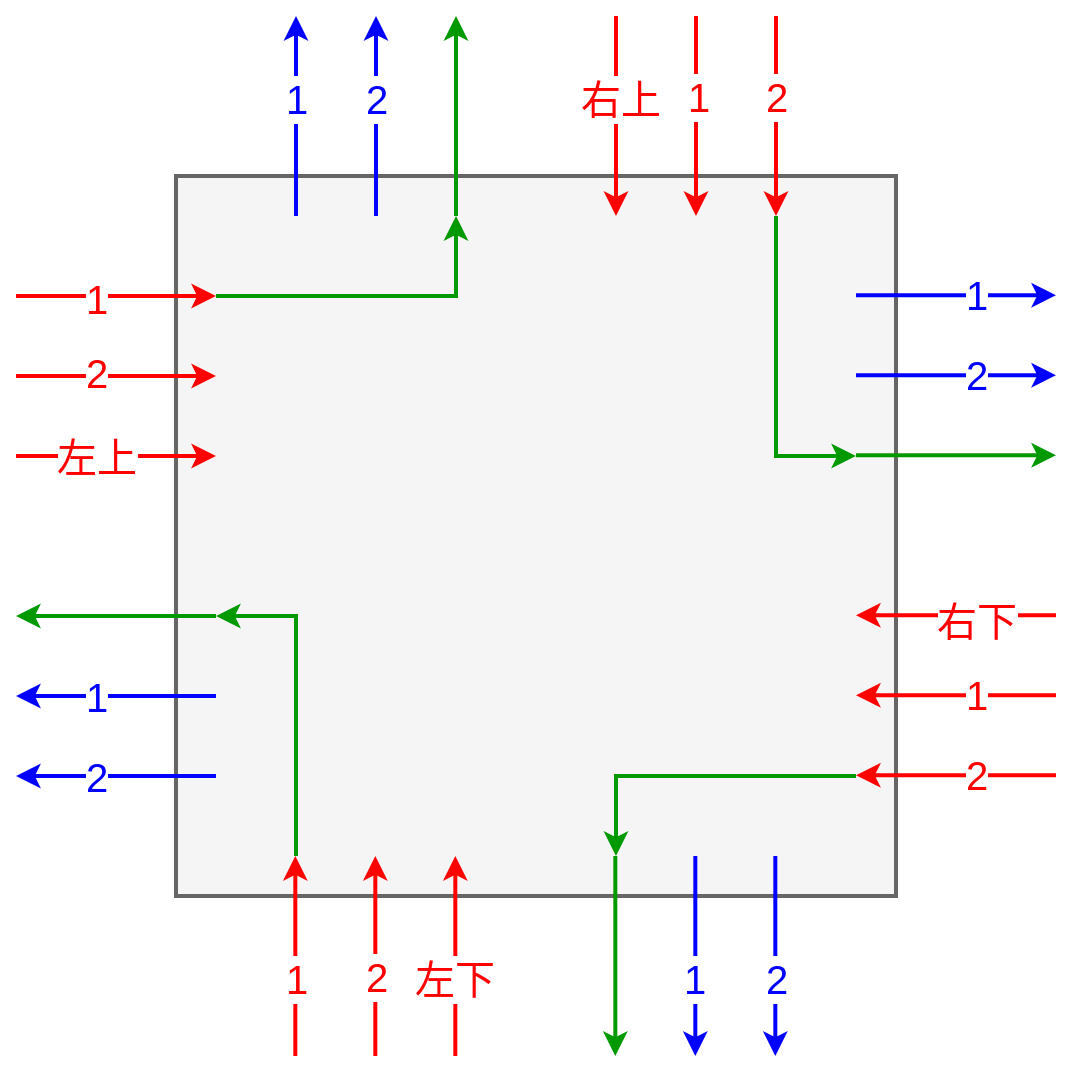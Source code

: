 <mxfile version="15.9.4" type="github">
  <diagram id="34U3bB2nn1moleNT7o-H" name="Page-1">
    <mxGraphModel dx="981" dy="519" grid="1" gridSize="10" guides="1" tooltips="1" connect="1" arrows="1" fold="1" page="1" pageScale="1" pageWidth="827" pageHeight="1169" math="0" shadow="0">
      <root>
        <mxCell id="0" />
        <mxCell id="1" parent="0" />
        <mxCell id="B3VE4itMxpxUhw1qKuWX-1" value="" style="rounded=0;whiteSpace=wrap;html=1;strokeWidth=2;fillColor=#f5f5f5;fontColor=#333333;strokeColor=#666666;" vertex="1" parent="1">
          <mxGeometry x="200" y="160" width="360" height="360" as="geometry" />
        </mxCell>
        <mxCell id="B3VE4itMxpxUhw1qKuWX-2" value="" style="endArrow=classic;html=1;rounded=0;fillColor=#f8cecc;strokeColor=#FF0000;strokeWidth=2;" edge="1" parent="1">
          <mxGeometry width="50" height="50" relative="1" as="geometry">
            <mxPoint x="120" y="220" as="sourcePoint" />
            <mxPoint x="220" y="220" as="targetPoint" />
          </mxGeometry>
        </mxCell>
        <mxCell id="B3VE4itMxpxUhw1qKuWX-30" value="1" style="edgeLabel;html=1;align=center;verticalAlign=middle;resizable=0;points=[];fontSize=20;fontColor=#FF0000;" vertex="1" connectable="0" parent="B3VE4itMxpxUhw1qKuWX-2">
          <mxGeometry x="-0.55" y="-1" relative="1" as="geometry">
            <mxPoint x="17" as="offset" />
          </mxGeometry>
        </mxCell>
        <mxCell id="B3VE4itMxpxUhw1qKuWX-3" value="" style="endArrow=classic;html=1;rounded=0;fillColor=#f8cecc;strokeColor=#FF0000;strokeWidth=2;" edge="1" parent="1">
          <mxGeometry width="50" height="50" relative="1" as="geometry">
            <mxPoint x="120" y="260" as="sourcePoint" />
            <mxPoint x="220" y="260" as="targetPoint" />
          </mxGeometry>
        </mxCell>
        <mxCell id="B3VE4itMxpxUhw1qKuWX-31" value="&lt;div style=&quot;font-size: 20px;&quot;&gt;2&lt;/div&gt;" style="edgeLabel;html=1;align=center;verticalAlign=middle;resizable=0;points=[];fontSize=20;fontColor=#FF0000;" vertex="1" connectable="0" parent="B3VE4itMxpxUhw1qKuWX-3">
          <mxGeometry x="-0.5" y="2" relative="1" as="geometry">
            <mxPoint x="15" as="offset" />
          </mxGeometry>
        </mxCell>
        <mxCell id="B3VE4itMxpxUhw1qKuWX-4" value="" style="endArrow=classic;html=1;rounded=0;fillColor=#f8cecc;strokeColor=#FF0000;strokeWidth=2;" edge="1" parent="1">
          <mxGeometry width="50" height="50" relative="1" as="geometry">
            <mxPoint x="120" y="300" as="sourcePoint" />
            <mxPoint x="220" y="300" as="targetPoint" />
          </mxGeometry>
        </mxCell>
        <mxCell id="B3VE4itMxpxUhw1qKuWX-32" value="左上" style="edgeLabel;html=1;align=center;verticalAlign=middle;resizable=0;points=[];fontSize=20;fontColor=#FF0000;" vertex="1" connectable="0" parent="B3VE4itMxpxUhw1qKuWX-4">
          <mxGeometry x="-0.523" relative="1" as="geometry">
            <mxPoint x="16" as="offset" />
          </mxGeometry>
        </mxCell>
        <mxCell id="B3VE4itMxpxUhw1qKuWX-5" value="" style="endArrow=classic;html=1;rounded=0;strokeColor=#009900;strokeWidth=2;" edge="1" parent="1">
          <mxGeometry width="50" height="50" relative="1" as="geometry">
            <mxPoint x="220" y="380" as="sourcePoint" />
            <mxPoint x="120" y="380" as="targetPoint" />
          </mxGeometry>
        </mxCell>
        <mxCell id="B3VE4itMxpxUhw1qKuWX-6" value="" style="endArrow=classic;html=1;rounded=0;fillColor=#d5e8d4;strokeColor=#0000FF;strokeWidth=2;" edge="1" parent="1">
          <mxGeometry width="50" height="50" relative="1" as="geometry">
            <mxPoint x="220" y="420" as="sourcePoint" />
            <mxPoint x="120" y="420" as="targetPoint" />
          </mxGeometry>
        </mxCell>
        <mxCell id="B3VE4itMxpxUhw1qKuWX-33" value="1" style="edgeLabel;html=1;align=center;verticalAlign=middle;resizable=0;points=[];fontSize=20;fontColor=#0000FF;" vertex="1" connectable="0" parent="B3VE4itMxpxUhw1qKuWX-6">
          <mxGeometry x="0.399" relative="1" as="geometry">
            <mxPoint x="10" as="offset" />
          </mxGeometry>
        </mxCell>
        <mxCell id="B3VE4itMxpxUhw1qKuWX-7" value="" style="endArrow=classic;html=1;rounded=0;fillColor=#d5e8d4;strokeColor=#0000FF;strokeWidth=2;" edge="1" parent="1">
          <mxGeometry width="50" height="50" relative="1" as="geometry">
            <mxPoint x="220" y="460" as="sourcePoint" />
            <mxPoint x="120" y="460" as="targetPoint" />
          </mxGeometry>
        </mxCell>
        <mxCell id="B3VE4itMxpxUhw1qKuWX-34" value="2" style="edgeLabel;html=1;align=center;verticalAlign=middle;resizable=0;points=[];fontSize=20;fontColor=#0000FF;" vertex="1" connectable="0" parent="B3VE4itMxpxUhw1qKuWX-7">
          <mxGeometry x="0.372" relative="1" as="geometry">
            <mxPoint x="8" as="offset" />
          </mxGeometry>
        </mxCell>
        <mxCell id="B3VE4itMxpxUhw1qKuWX-8" value="" style="endArrow=classic;html=1;rounded=0;fillColor=#d5e8d4;strokeColor=#0000FF;strokeWidth=2;" edge="1" parent="1">
          <mxGeometry width="50" height="50" relative="1" as="geometry">
            <mxPoint x="540" y="219.66" as="sourcePoint" />
            <mxPoint x="640" y="219.66" as="targetPoint" />
          </mxGeometry>
        </mxCell>
        <mxCell id="B3VE4itMxpxUhw1qKuWX-35" value="1" style="edgeLabel;html=1;align=center;verticalAlign=middle;resizable=0;points=[];fontSize=20;fontColor=#0000FF;" vertex="1" connectable="0" parent="B3VE4itMxpxUhw1qKuWX-8">
          <mxGeometry x="0.208" y="1" relative="1" as="geometry">
            <mxPoint x="-1" as="offset" />
          </mxGeometry>
        </mxCell>
        <mxCell id="B3VE4itMxpxUhw1qKuWX-9" value="" style="endArrow=classic;html=1;rounded=0;fillColor=#d5e8d4;strokeColor=#0000FF;strokeWidth=2;" edge="1" parent="1">
          <mxGeometry width="50" height="50" relative="1" as="geometry">
            <mxPoint x="540" y="259.66" as="sourcePoint" />
            <mxPoint x="640" y="259.66" as="targetPoint" />
          </mxGeometry>
        </mxCell>
        <mxCell id="B3VE4itMxpxUhw1qKuWX-36" value="2" style="edgeLabel;html=1;align=center;verticalAlign=middle;resizable=0;points=[];fontSize=20;fontColor=#0000FF;" vertex="1" connectable="0" parent="B3VE4itMxpxUhw1qKuWX-9">
          <mxGeometry x="0.194" y="1" relative="1" as="geometry">
            <mxPoint as="offset" />
          </mxGeometry>
        </mxCell>
        <mxCell id="B3VE4itMxpxUhw1qKuWX-10" value="" style="endArrow=classic;html=1;rounded=0;strokeColor=#009900;strokeWidth=2;" edge="1" parent="1">
          <mxGeometry width="50" height="50" relative="1" as="geometry">
            <mxPoint x="540" y="299.66" as="sourcePoint" />
            <mxPoint x="640" y="299.66" as="targetPoint" />
          </mxGeometry>
        </mxCell>
        <mxCell id="B3VE4itMxpxUhw1qKuWX-11" value="" style="endArrow=classic;html=1;rounded=0;strokeColor=#FF0000;strokeWidth=2;" edge="1" parent="1">
          <mxGeometry width="50" height="50" relative="1" as="geometry">
            <mxPoint x="640" y="379.66" as="sourcePoint" />
            <mxPoint x="540" y="379.66" as="targetPoint" />
          </mxGeometry>
        </mxCell>
        <mxCell id="B3VE4itMxpxUhw1qKuWX-37" value="右下" style="edgeLabel;html=1;align=center;verticalAlign=middle;resizable=0;points=[];fontSize=20;fontColor=#FF0000;" vertex="1" connectable="0" parent="B3VE4itMxpxUhw1qKuWX-11">
          <mxGeometry x="-0.221" y="2" relative="1" as="geometry">
            <mxPoint x="-1" as="offset" />
          </mxGeometry>
        </mxCell>
        <mxCell id="B3VE4itMxpxUhw1qKuWX-12" value="" style="endArrow=classic;html=1;rounded=0;strokeColor=#FF0000;strokeWidth=2;" edge="1" parent="1">
          <mxGeometry width="50" height="50" relative="1" as="geometry">
            <mxPoint x="640" y="419.66" as="sourcePoint" />
            <mxPoint x="540" y="419.66" as="targetPoint" />
          </mxGeometry>
        </mxCell>
        <mxCell id="B3VE4itMxpxUhw1qKuWX-38" value="1" style="edgeLabel;html=1;align=center;verticalAlign=middle;resizable=0;points=[];fontSize=20;fontColor=#FF0000;" vertex="1" connectable="0" parent="B3VE4itMxpxUhw1qKuWX-12">
          <mxGeometry x="-0.277" y="-1" relative="1" as="geometry">
            <mxPoint x="-4" as="offset" />
          </mxGeometry>
        </mxCell>
        <mxCell id="B3VE4itMxpxUhw1qKuWX-13" value="" style="endArrow=classic;html=1;rounded=0;strokeColor=#FF0000;strokeWidth=2;" edge="1" parent="1">
          <mxGeometry width="50" height="50" relative="1" as="geometry">
            <mxPoint x="640" y="459.66" as="sourcePoint" />
            <mxPoint x="540" y="459.66" as="targetPoint" />
          </mxGeometry>
        </mxCell>
        <mxCell id="B3VE4itMxpxUhw1qKuWX-39" value="2" style="edgeLabel;html=1;align=center;verticalAlign=middle;resizable=0;points=[];fontSize=20;fontColor=#FF0000;" vertex="1" connectable="0" parent="B3VE4itMxpxUhw1qKuWX-13">
          <mxGeometry x="-0.277" y="-1" relative="1" as="geometry">
            <mxPoint x="-4" as="offset" />
          </mxGeometry>
        </mxCell>
        <mxCell id="B3VE4itMxpxUhw1qKuWX-14" value="" style="endArrow=classic;html=1;rounded=0;fillColor=#d5e8d4;strokeColor=#0000FF;strokeWidth=2;" edge="1" parent="1">
          <mxGeometry width="50" height="50" relative="1" as="geometry">
            <mxPoint x="260" y="180" as="sourcePoint" />
            <mxPoint x="260" y="80" as="targetPoint" />
          </mxGeometry>
        </mxCell>
        <mxCell id="B3VE4itMxpxUhw1qKuWX-45" value="1" style="edgeLabel;html=1;align=center;verticalAlign=middle;resizable=0;points=[];fontSize=20;fontColor=#0000FF;" vertex="1" connectable="0" parent="B3VE4itMxpxUhw1qKuWX-14">
          <mxGeometry x="0.166" y="2" relative="1" as="geometry">
            <mxPoint x="2" y="-1" as="offset" />
          </mxGeometry>
        </mxCell>
        <mxCell id="B3VE4itMxpxUhw1qKuWX-15" value="" style="endArrow=classic;html=1;rounded=0;fillColor=#d5e8d4;strokeColor=#0000FF;strokeWidth=2;" edge="1" parent="1">
          <mxGeometry width="50" height="50" relative="1" as="geometry">
            <mxPoint x="300" y="180" as="sourcePoint" />
            <mxPoint x="300" y="80" as="targetPoint" />
          </mxGeometry>
        </mxCell>
        <mxCell id="B3VE4itMxpxUhw1qKuWX-46" value="2" style="edgeLabel;html=1;align=center;verticalAlign=middle;resizable=0;points=[];fontSize=20;fontColor=#0000FF;" vertex="1" connectable="0" parent="B3VE4itMxpxUhw1qKuWX-15">
          <mxGeometry x="0.235" y="2" relative="1" as="geometry">
            <mxPoint x="2" y="2" as="offset" />
          </mxGeometry>
        </mxCell>
        <mxCell id="B3VE4itMxpxUhw1qKuWX-16" value="" style="endArrow=classic;html=1;rounded=0;fillColor=#f8cecc;strokeColor=#009900;strokeWidth=2;" edge="1" parent="1">
          <mxGeometry width="50" height="50" relative="1" as="geometry">
            <mxPoint x="340" y="180" as="sourcePoint" />
            <mxPoint x="340" y="80" as="targetPoint" />
          </mxGeometry>
        </mxCell>
        <mxCell id="B3VE4itMxpxUhw1qKuWX-17" value="" style="endArrow=classic;html=1;rounded=0;strokeColor=#FF0000;strokeWidth=2;" edge="1" parent="1">
          <mxGeometry width="50" height="50" relative="1" as="geometry">
            <mxPoint x="420" y="80" as="sourcePoint" />
            <mxPoint x="420" y="180" as="targetPoint" />
          </mxGeometry>
        </mxCell>
        <mxCell id="B3VE4itMxpxUhw1qKuWX-47" value="右上" style="edgeLabel;html=1;align=center;verticalAlign=middle;resizable=0;points=[];fontSize=20;fontColor=#FF0000;" vertex="1" connectable="0" parent="B3VE4itMxpxUhw1qKuWX-17">
          <mxGeometry x="-0.166" y="-2" relative="1" as="geometry">
            <mxPoint x="4" y="-1" as="offset" />
          </mxGeometry>
        </mxCell>
        <mxCell id="B3VE4itMxpxUhw1qKuWX-18" value="" style="endArrow=classic;html=1;rounded=0;strokeColor=#FF0000;strokeWidth=2;" edge="1" parent="1">
          <mxGeometry width="50" height="50" relative="1" as="geometry">
            <mxPoint x="460" y="80" as="sourcePoint" />
            <mxPoint x="460" y="180" as="targetPoint" />
          </mxGeometry>
        </mxCell>
        <mxCell id="B3VE4itMxpxUhw1qKuWX-48" value="1" style="edgeLabel;html=1;align=center;verticalAlign=middle;resizable=0;points=[];fontSize=20;fontColor=#FF0000;" vertex="1" connectable="0" parent="B3VE4itMxpxUhw1qKuWX-18">
          <mxGeometry x="-0.18" y="-1" relative="1" as="geometry">
            <mxPoint x="2" y="-1" as="offset" />
          </mxGeometry>
        </mxCell>
        <mxCell id="B3VE4itMxpxUhw1qKuWX-19" value="" style="endArrow=classic;html=1;rounded=0;strokeColor=#FF0000;strokeWidth=2;" edge="1" parent="1">
          <mxGeometry width="50" height="50" relative="1" as="geometry">
            <mxPoint x="500" y="80" as="sourcePoint" />
            <mxPoint x="500" y="180" as="targetPoint" />
          </mxGeometry>
        </mxCell>
        <mxCell id="B3VE4itMxpxUhw1qKuWX-49" value="2" style="edgeLabel;html=1;align=center;verticalAlign=middle;resizable=0;points=[];fontSize=20;fontColor=#FF0000;" vertex="1" connectable="0" parent="B3VE4itMxpxUhw1qKuWX-19">
          <mxGeometry x="-0.221" y="-2" relative="1" as="geometry">
            <mxPoint x="2" y="1" as="offset" />
          </mxGeometry>
        </mxCell>
        <mxCell id="B3VE4itMxpxUhw1qKuWX-20" value="" style="endArrow=classic;html=1;rounded=0;strokeColor=#FF0000;strokeWidth=2;" edge="1" parent="1">
          <mxGeometry width="50" height="50" relative="1" as="geometry">
            <mxPoint x="259.66" y="600" as="sourcePoint" />
            <mxPoint x="259.66" y="500" as="targetPoint" />
          </mxGeometry>
        </mxCell>
        <mxCell id="B3VE4itMxpxUhw1qKuWX-40" value="1" style="edgeLabel;html=1;align=center;verticalAlign=middle;resizable=0;points=[];fontSize=20;fontColor=#FF0000;" vertex="1" connectable="0" parent="B3VE4itMxpxUhw1qKuWX-20">
          <mxGeometry x="-0.413" relative="1" as="geometry">
            <mxPoint y="-10" as="offset" />
          </mxGeometry>
        </mxCell>
        <mxCell id="B3VE4itMxpxUhw1qKuWX-21" value="" style="endArrow=classic;html=1;rounded=0;strokeColor=#FF0000;strokeWidth=2;" edge="1" parent="1">
          <mxGeometry width="50" height="50" relative="1" as="geometry">
            <mxPoint x="299.66" y="600" as="sourcePoint" />
            <mxPoint x="299.66" y="500" as="targetPoint" />
          </mxGeometry>
        </mxCell>
        <mxCell id="B3VE4itMxpxUhw1qKuWX-41" value="2" style="edgeLabel;html=1;align=center;verticalAlign=middle;resizable=0;points=[];fontSize=20;fontColor=#FF0000;" vertex="1" connectable="0" parent="B3VE4itMxpxUhw1qKuWX-21">
          <mxGeometry x="-0.358" y="3" relative="1" as="geometry">
            <mxPoint x="3" y="-8" as="offset" />
          </mxGeometry>
        </mxCell>
        <mxCell id="B3VE4itMxpxUhw1qKuWX-22" value="" style="endArrow=classic;html=1;rounded=0;strokeColor=#FF0000;strokeWidth=2;" edge="1" parent="1">
          <mxGeometry width="50" height="50" relative="1" as="geometry">
            <mxPoint x="339.66" y="600" as="sourcePoint" />
            <mxPoint x="339.66" y="500" as="targetPoint" />
          </mxGeometry>
        </mxCell>
        <mxCell id="B3VE4itMxpxUhw1qKuWX-42" value="左下" style="edgeLabel;html=1;align=center;verticalAlign=middle;resizable=0;points=[];fontSize=20;fontColor=#FF0000;" vertex="1" connectable="0" parent="B3VE4itMxpxUhw1qKuWX-22">
          <mxGeometry x="-0.289" y="1" relative="1" as="geometry">
            <mxPoint y="-4" as="offset" />
          </mxGeometry>
        </mxCell>
        <mxCell id="B3VE4itMxpxUhw1qKuWX-23" value="" style="endArrow=classic;html=1;rounded=0;strokeColor=#009900;strokeWidth=2;" edge="1" parent="1">
          <mxGeometry width="50" height="50" relative="1" as="geometry">
            <mxPoint x="419.66" y="500" as="sourcePoint" />
            <mxPoint x="419.66" y="600" as="targetPoint" />
          </mxGeometry>
        </mxCell>
        <mxCell id="B3VE4itMxpxUhw1qKuWX-24" value="" style="endArrow=classic;html=1;rounded=0;fillColor=#d5e8d4;strokeColor=#0000FF;strokeWidth=2;" edge="1" parent="1">
          <mxGeometry width="50" height="50" relative="1" as="geometry">
            <mxPoint x="459.66" y="500" as="sourcePoint" />
            <mxPoint x="459.66" y="600" as="targetPoint" />
          </mxGeometry>
        </mxCell>
        <mxCell id="B3VE4itMxpxUhw1qKuWX-43" value="1" style="edgeLabel;html=1;align=center;verticalAlign=middle;resizable=0;points=[];fontSize=20;fontColor=#0000FF;" vertex="1" connectable="0" parent="B3VE4itMxpxUhw1qKuWX-24">
          <mxGeometry x="0.275" y="-1" relative="1" as="geometry">
            <mxPoint y="-3" as="offset" />
          </mxGeometry>
        </mxCell>
        <mxCell id="B3VE4itMxpxUhw1qKuWX-25" value="" style="endArrow=classic;html=1;rounded=0;fillColor=#d5e8d4;strokeColor=#0000FF;strokeWidth=2;" edge="1" parent="1">
          <mxGeometry width="50" height="50" relative="1" as="geometry">
            <mxPoint x="499.66" y="500" as="sourcePoint" />
            <mxPoint x="499.66" y="600" as="targetPoint" />
          </mxGeometry>
        </mxCell>
        <mxCell id="B3VE4itMxpxUhw1qKuWX-44" value="2" style="edgeLabel;html=1;align=center;verticalAlign=middle;resizable=0;points=[];fontSize=20;fontColor=#0000FF;" vertex="1" connectable="0" parent="B3VE4itMxpxUhw1qKuWX-25">
          <mxGeometry x="0.234" y="-3" relative="1" as="geometry">
            <mxPoint x="3" y="-1" as="offset" />
          </mxGeometry>
        </mxCell>
        <mxCell id="B3VE4itMxpxUhw1qKuWX-26" value="" style="endArrow=classic;html=1;rounded=0;fillColor=#f8cecc;strokeColor=#009900;strokeWidth=2;" edge="1" parent="1">
          <mxGeometry width="50" height="50" relative="1" as="geometry">
            <mxPoint x="220" y="220" as="sourcePoint" />
            <mxPoint x="340" y="180" as="targetPoint" />
            <Array as="points">
              <mxPoint x="340" y="220" />
            </Array>
          </mxGeometry>
        </mxCell>
        <mxCell id="B3VE4itMxpxUhw1qKuWX-27" value="" style="endArrow=classic;html=1;rounded=0;strokeColor=#009900;strokeWidth=2;" edge="1" parent="1">
          <mxGeometry width="50" height="50" relative="1" as="geometry">
            <mxPoint x="500" y="180" as="sourcePoint" />
            <mxPoint x="540" y="300" as="targetPoint" />
            <Array as="points">
              <mxPoint x="500" y="300" />
            </Array>
          </mxGeometry>
        </mxCell>
        <mxCell id="B3VE4itMxpxUhw1qKuWX-28" value="" style="endArrow=classic;html=1;rounded=0;strokeColor=#009900;strokeWidth=2;" edge="1" parent="1">
          <mxGeometry width="50" height="50" relative="1" as="geometry">
            <mxPoint x="540" y="460" as="sourcePoint" />
            <mxPoint x="420" y="500" as="targetPoint" />
            <Array as="points">
              <mxPoint x="420" y="460" />
            </Array>
          </mxGeometry>
        </mxCell>
        <mxCell id="B3VE4itMxpxUhw1qKuWX-29" value="" style="endArrow=classic;html=1;rounded=0;strokeColor=#009900;strokeWidth=2;" edge="1" parent="1">
          <mxGeometry width="50" height="50" relative="1" as="geometry">
            <mxPoint x="260" y="500" as="sourcePoint" />
            <mxPoint x="220" y="380" as="targetPoint" />
            <Array as="points">
              <mxPoint x="260" y="380" />
            </Array>
          </mxGeometry>
        </mxCell>
      </root>
    </mxGraphModel>
  </diagram>
</mxfile>
